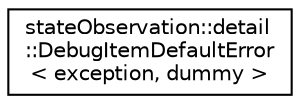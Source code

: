 digraph "Graphical Class Hierarchy"
{
  edge [fontname="Helvetica",fontsize="10",labelfontname="Helvetica",labelfontsize="10"];
  node [fontname="Helvetica",fontsize="10",shape=record];
  rankdir="LR";
  Node0 [label="stateObservation::detail\l::DebugItemDefaultError\l\< exception, dummy \>",height=0.2,width=0.4,color="black", fillcolor="white", style="filled",URL="$classstateObservation_1_1detail_1_1DebugItemDefaultError_3_01exception_00_01dummy_01_4.html"];
}
